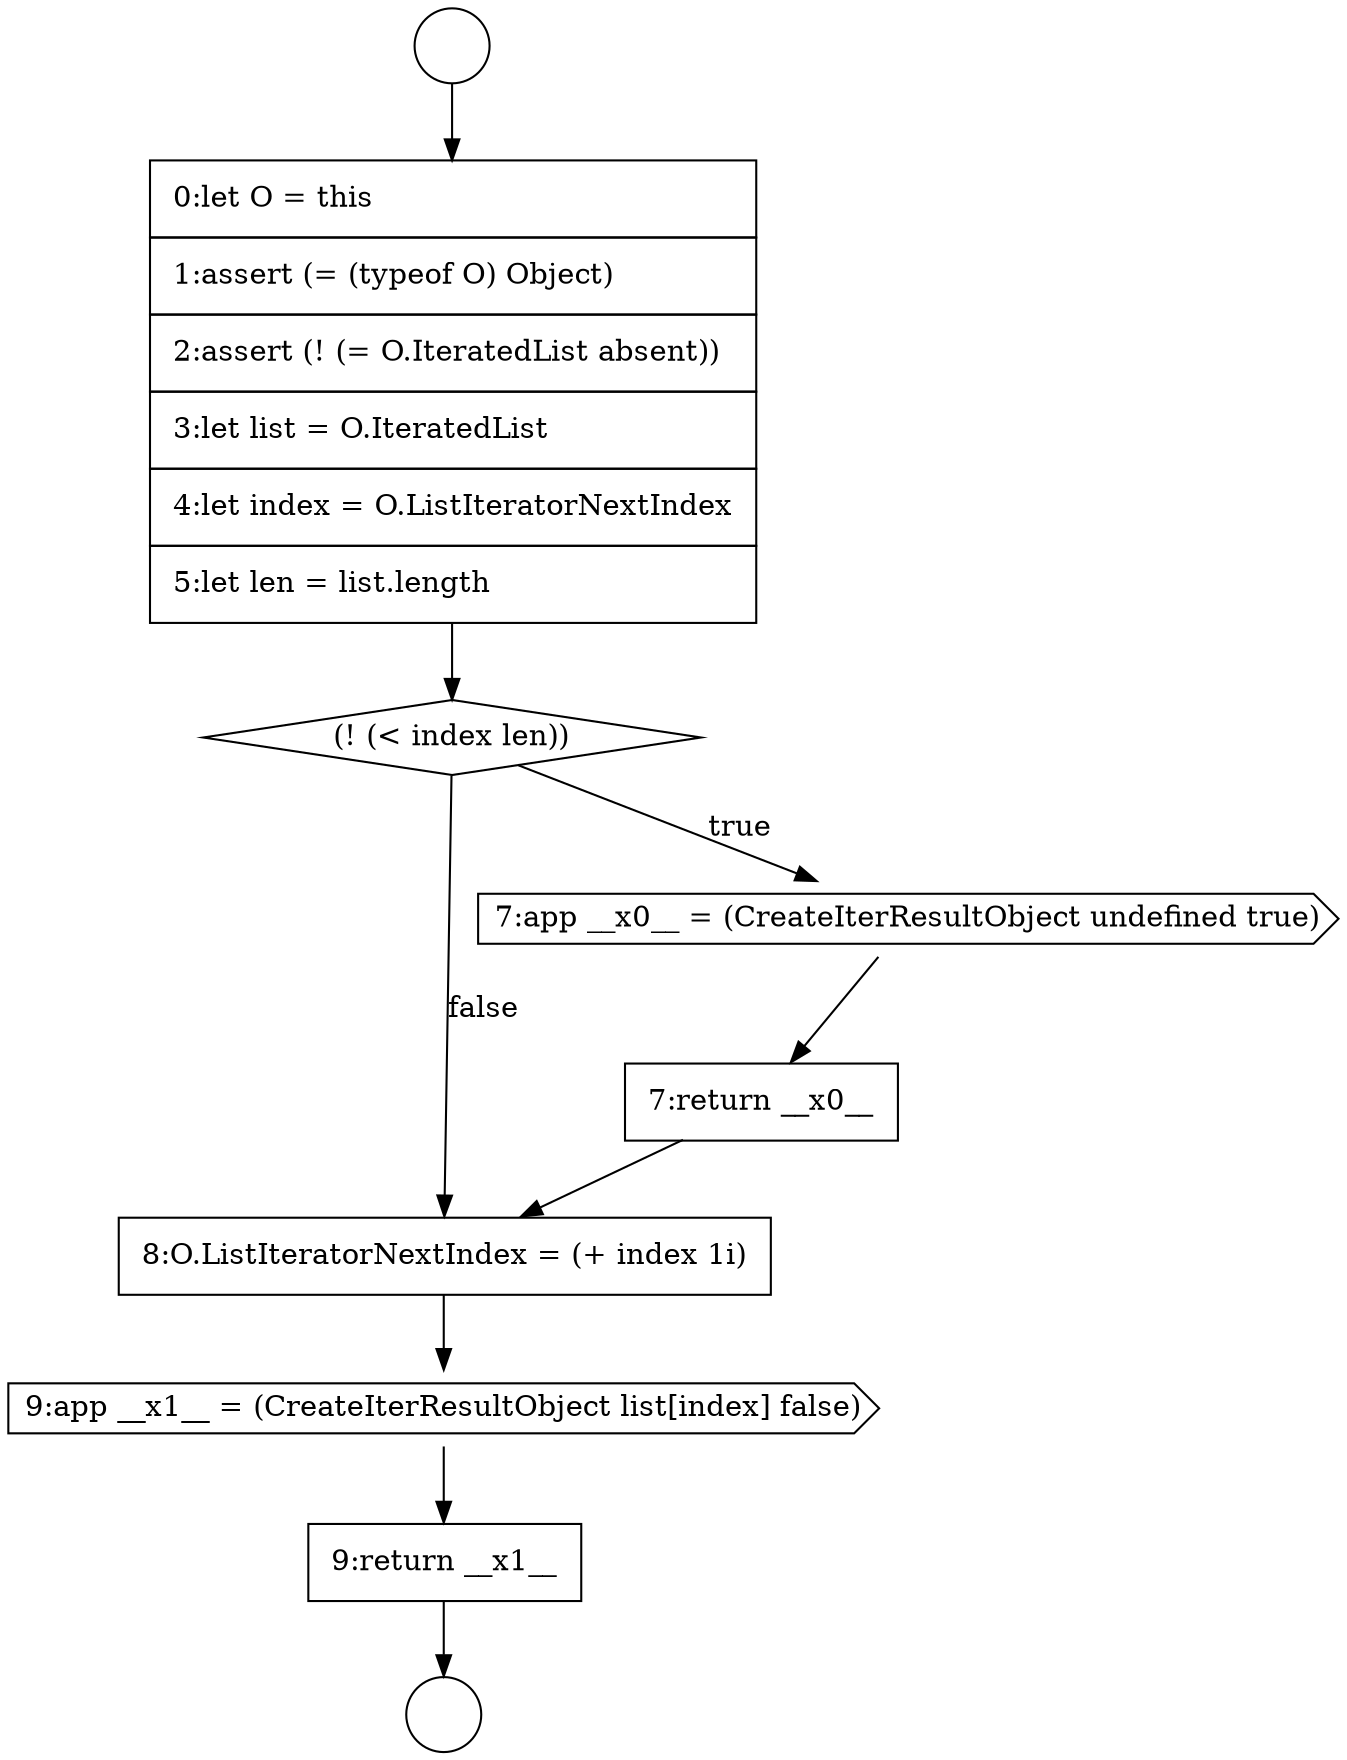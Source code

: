 digraph {
  node0 [shape=circle label=" " color="black" fillcolor="white" style=filled]
  node5 [shape=none, margin=0, label=<<font color="black">
    <table border="0" cellborder="1" cellspacing="0" cellpadding="10">
      <tr><td align="left">7:return __x0__</td></tr>
    </table>
  </font>> color="black" fillcolor="white" style=filled]
  node1 [shape=circle label=" " color="black" fillcolor="white" style=filled]
  node6 [shape=none, margin=0, label=<<font color="black">
    <table border="0" cellborder="1" cellspacing="0" cellpadding="10">
      <tr><td align="left">8:O.ListIteratorNextIndex = (+ index 1i)</td></tr>
    </table>
  </font>> color="black" fillcolor="white" style=filled]
  node2 [shape=none, margin=0, label=<<font color="black">
    <table border="0" cellborder="1" cellspacing="0" cellpadding="10">
      <tr><td align="left">0:let O = this</td></tr>
      <tr><td align="left">1:assert (= (typeof O) Object)</td></tr>
      <tr><td align="left">2:assert (! (= O.IteratedList absent))</td></tr>
      <tr><td align="left">3:let list = O.IteratedList</td></tr>
      <tr><td align="left">4:let index = O.ListIteratorNextIndex</td></tr>
      <tr><td align="left">5:let len = list.length</td></tr>
    </table>
  </font>> color="black" fillcolor="white" style=filled]
  node7 [shape=cds, label=<<font color="black">9:app __x1__ = (CreateIterResultObject list[index] false)</font>> color="black" fillcolor="white" style=filled]
  node3 [shape=diamond, label=<<font color="black">(! (&lt; index len))</font>> color="black" fillcolor="white" style=filled]
  node8 [shape=none, margin=0, label=<<font color="black">
    <table border="0" cellborder="1" cellspacing="0" cellpadding="10">
      <tr><td align="left">9:return __x1__</td></tr>
    </table>
  </font>> color="black" fillcolor="white" style=filled]
  node4 [shape=cds, label=<<font color="black">7:app __x0__ = (CreateIterResultObject undefined true)</font>> color="black" fillcolor="white" style=filled]
  node5 -> node6 [ color="black"]
  node3 -> node4 [label=<<font color="black">true</font>> color="black"]
  node3 -> node6 [label=<<font color="black">false</font>> color="black"]
  node7 -> node8 [ color="black"]
  node8 -> node1 [ color="black"]
  node2 -> node3 [ color="black"]
  node0 -> node2 [ color="black"]
  node6 -> node7 [ color="black"]
  node4 -> node5 [ color="black"]
}
